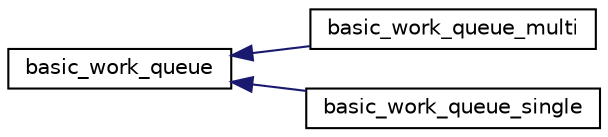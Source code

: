 digraph "Graphical Class Hierarchy"
{
 // LATEX_PDF_SIZE
  edge [fontname="Helvetica",fontsize="10",labelfontname="Helvetica",labelfontsize="10"];
  node [fontname="Helvetica",fontsize="10",shape=record];
  rankdir="LR";
  Node0 [label="basic_work_queue",height=0.2,width=0.4,color="black", fillcolor="white", style="filled",URL="$classbasic__work__queue.html",tooltip=" "];
  Node0 -> Node1 [dir="back",color="midnightblue",fontsize="10",style="solid",fontname="Helvetica"];
  Node1 [label="basic_work_queue_multi",height=0.2,width=0.4,color="black", fillcolor="white", style="filled",URL="$classbasic__work__queue__multi.html",tooltip=" "];
  Node0 -> Node2 [dir="back",color="midnightblue",fontsize="10",style="solid",fontname="Helvetica"];
  Node2 [label="basic_work_queue_single",height=0.2,width=0.4,color="black", fillcolor="white", style="filled",URL="$classbasic__work__queue__single.html",tooltip=" "];
}
